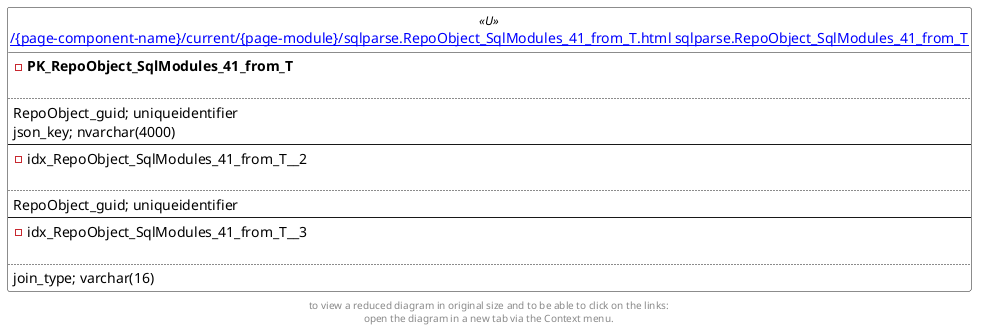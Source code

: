 @startuml
left to right direction
'top to bottom direction
hide circle
'avoide "." issues:
set namespaceSeparator none


skinparam class {
  BackgroundColor White
  BackgroundColor<<FN>> Yellow
  BackgroundColor<<FS>> Yellow
  BackgroundColor<<FT>> LightGray
  BackgroundColor<<IF>> Yellow
  BackgroundColor<<IS>> Yellow
  BackgroundColor<<P>> Aqua
  BackgroundColor<<PC>> Aqua
  BackgroundColor<<SN>> Yellow
  BackgroundColor<<SO>> SlateBlue
  BackgroundColor<<TF>> LightGray
  BackgroundColor<<TR>> Tomato
  BackgroundColor<<U>> White
  BackgroundColor<<V>> WhiteSmoke
  BackgroundColor<<X>> Aqua
}


entity "[[{site-url}/{page-component-name}/current/{page-module}/sqlparse.RepoObject_SqlModules_41_from_T.html sqlparse.RepoObject_SqlModules_41_from_T]]" as sqlparse.RepoObject_SqlModules_41_from_T << U >> {
- **PK_RepoObject_SqlModules_41_from_T**

..
RepoObject_guid; uniqueidentifier
json_key; nvarchar(4000)
--
- idx_RepoObject_SqlModules_41_from_T__2

..
RepoObject_guid; uniqueidentifier
--
- idx_RepoObject_SqlModules_41_from_T__3

..
join_type; varchar(16)
}


footer
to view a reduced diagram in original size and to be able to click on the links:
open the diagram in a new tab via the Context menu.
end footer

@enduml

